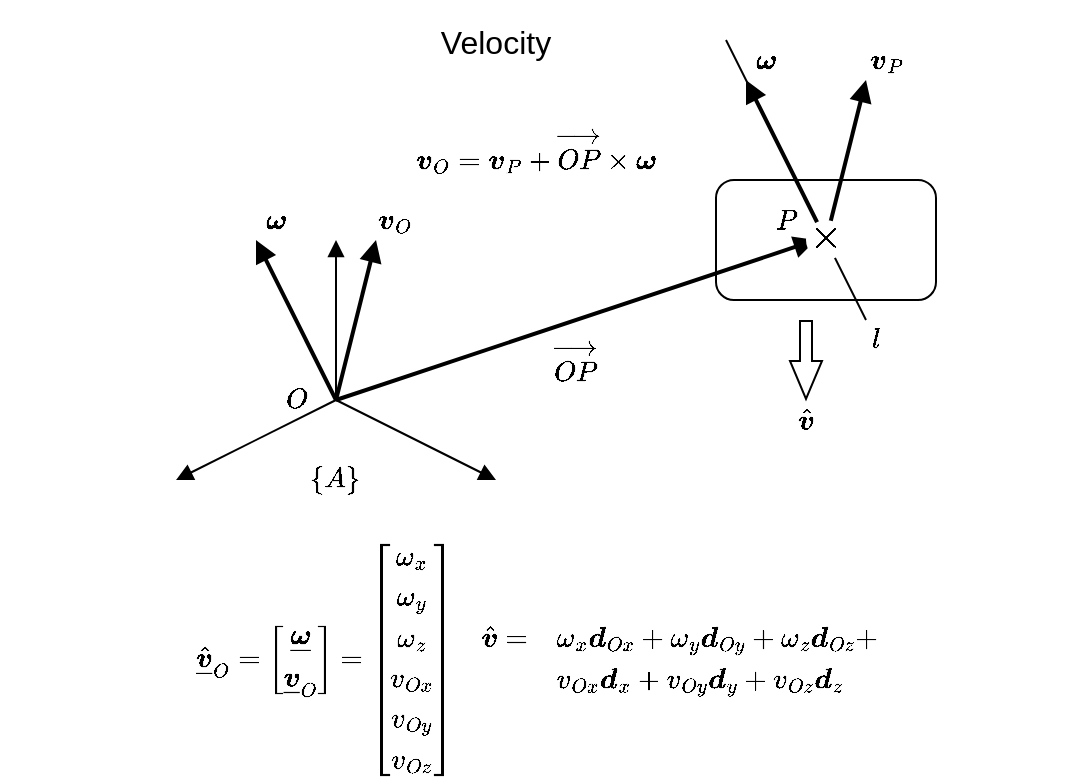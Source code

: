 <mxfile version="20.8.20" type="device"><diagram name="Page-1" id="5tuTOmzimKmYVilFTqrT"><mxGraphModel dx="880" dy="488" grid="1" gridSize="10" guides="1" tooltips="1" connect="1" arrows="1" fold="1" page="1" pageScale="1" pageWidth="1169" pageHeight="827" math="1" shadow="0"><root><mxCell id="0"/><mxCell id="1" parent="0"/><mxCell id="_CCPbM_SMrkFNTm4F9o_-1" value="" style="endArrow=block;html=1;rounded=0;endFill=1;" parent="1" edge="1"><mxGeometry width="50" height="50" relative="1" as="geometry"><mxPoint x="360" y="560" as="sourcePoint"/><mxPoint x="360" y="480" as="targetPoint"/></mxGeometry></mxCell><mxCell id="_CCPbM_SMrkFNTm4F9o_-2" value="" style="endArrow=block;html=1;rounded=0;endFill=1;" parent="1" edge="1"><mxGeometry width="50" height="50" relative="1" as="geometry"><mxPoint x="360" y="560" as="sourcePoint"/><mxPoint x="280" y="600" as="targetPoint"/></mxGeometry></mxCell><mxCell id="_CCPbM_SMrkFNTm4F9o_-3" value="" style="endArrow=block;html=1;rounded=0;endFill=1;" parent="1" edge="1"><mxGeometry width="50" height="50" relative="1" as="geometry"><mxPoint x="360" y="560" as="sourcePoint"/><mxPoint x="440" y="600" as="targetPoint"/></mxGeometry></mxCell><mxCell id="_CCPbM_SMrkFNTm4F9o_-4" value="$$\{A\}$$" style="text;html=1;strokeColor=none;fillColor=none;align=center;verticalAlign=middle;whiteSpace=wrap;rounded=0;" parent="1" vertex="1"><mxGeometry x="340" y="580" width="40" height="40" as="geometry"/></mxCell><mxCell id="_CCPbM_SMrkFNTm4F9o_-5" value="" style="endArrow=block;html=1;rounded=0;endFill=1;strokeWidth=2;" parent="1" edge="1"><mxGeometry width="50" height="50" relative="1" as="geometry"><mxPoint x="360" y="560" as="sourcePoint"/><mxPoint x="600" y="480" as="targetPoint"/></mxGeometry></mxCell><mxCell id="_CCPbM_SMrkFNTm4F9o_-6" value="$$\overrightarrow{OP}$$" style="text;html=1;strokeColor=none;fillColor=none;align=center;verticalAlign=middle;whiteSpace=wrap;rounded=0;" parent="1" vertex="1"><mxGeometry x="440" y="520" width="80" height="40" as="geometry"/></mxCell><mxCell id="_CCPbM_SMrkFNTm4F9o_-7" value="$$\huge{\times}$$" style="text;html=1;strokeColor=none;fillColor=none;align=center;verticalAlign=middle;whiteSpace=wrap;rounded=0;" parent="1" vertex="1"><mxGeometry x="585" y="460" width="40" height="40" as="geometry"/></mxCell><mxCell id="_CCPbM_SMrkFNTm4F9o_-9" value="" style="endArrow=block;html=1;rounded=0;endFill=1;strokeWidth=2;exitX=1;exitY=1;exitDx=0;exitDy=0;" parent="1" edge="1"><mxGeometry width="50" height="50" relative="1" as="geometry"><mxPoint x="605" y="480" as="sourcePoint"/><mxPoint x="565" y="400" as="targetPoint"/></mxGeometry></mxCell><mxCell id="_CCPbM_SMrkFNTm4F9o_-10" value="$$\boldsymbol{v}_O$$" style="text;html=1;strokeColor=none;fillColor=none;align=center;verticalAlign=middle;whiteSpace=wrap;rounded=0;" parent="1" vertex="1"><mxGeometry x="370" y="450" width="40" height="40" as="geometry"/></mxCell><mxCell id="_CCPbM_SMrkFNTm4F9o_-11" value="" style="endArrow=block;html=1;rounded=0;endFill=1;strokeWidth=2;" parent="1" edge="1"><mxGeometry width="50" height="50" relative="1" as="geometry"><mxPoint x="360" y="560" as="sourcePoint"/><mxPoint x="380" y="480" as="targetPoint"/></mxGeometry></mxCell><mxCell id="_CCPbM_SMrkFNTm4F9o_-13" value="$$O$$" style="text;html=1;strokeColor=none;fillColor=none;align=center;verticalAlign=middle;whiteSpace=wrap;rounded=0;fontSize=12;" parent="1" vertex="1"><mxGeometry x="320" y="540" width="40" height="40" as="geometry"/></mxCell><mxCell id="_CCPbM_SMrkFNTm4F9o_-15" value="" style="endArrow=block;html=1;rounded=0;endFill=1;strokeWidth=2;exitX=1;exitY=1;exitDx=0;exitDy=0;" parent="1" edge="1"><mxGeometry width="50" height="50" relative="1" as="geometry"><mxPoint x="360" y="560" as="sourcePoint"/><mxPoint x="320" y="480" as="targetPoint"/></mxGeometry></mxCell><mxCell id="_CCPbM_SMrkFNTm4F9o_-16" value="" style="endArrow=none;html=1;rounded=0;" parent="1" edge="1"><mxGeometry width="50" height="50" relative="1" as="geometry"><mxPoint x="625" y="520" as="sourcePoint"/><mxPoint x="555" y="380" as="targetPoint"/></mxGeometry></mxCell><mxCell id="_CCPbM_SMrkFNTm4F9o_-19" value="" style="endArrow=block;html=1;rounded=0;endFill=1;strokeWidth=2;exitX=1;exitY=1;exitDx=0;exitDy=0;" parent="1" edge="1"><mxGeometry width="50" height="50" relative="1" as="geometry"><mxPoint x="605" y="480" as="sourcePoint"/><mxPoint x="625" y="400" as="targetPoint"/></mxGeometry></mxCell><mxCell id="_CCPbM_SMrkFNTm4F9o_-20" value="$$P$$" style="text;html=1;strokeColor=none;fillColor=none;align=center;verticalAlign=middle;whiteSpace=wrap;rounded=0;" parent="1" vertex="1"><mxGeometry x="565" y="450" width="40" height="40" as="geometry"/></mxCell><mxCell id="_CCPbM_SMrkFNTm4F9o_-21" value="$$\boldsymbol{\omega}$$" style="text;html=1;strokeColor=none;fillColor=none;align=center;verticalAlign=middle;whiteSpace=wrap;rounded=0;fontSize=12;" parent="1" vertex="1"><mxGeometry x="310" y="450" width="40" height="40" as="geometry"/></mxCell><mxCell id="_CCPbM_SMrkFNTm4F9o_-22" value="$$l$$" style="text;html=1;strokeColor=none;fillColor=none;align=center;verticalAlign=middle;whiteSpace=wrap;rounded=0;fontSize=12;" parent="1" vertex="1"><mxGeometry x="610" y="510" width="40" height="40" as="geometry"/></mxCell><mxCell id="_CCPbM_SMrkFNTm4F9o_-23" value="$$\boldsymbol{\omega}$$" style="text;html=1;strokeColor=none;fillColor=none;align=center;verticalAlign=middle;whiteSpace=wrap;rounded=0;fontSize=12;" parent="1" vertex="1"><mxGeometry x="555" y="370" width="40" height="40" as="geometry"/></mxCell><mxCell id="_CCPbM_SMrkFNTm4F9o_-24" value="$$\boldsymbol{v}_P&lt;br&gt;$$" style="text;html=1;strokeColor=none;fillColor=none;align=center;verticalAlign=middle;whiteSpace=wrap;rounded=0;" parent="1" vertex="1"><mxGeometry x="615" y="370" width="40" height="40" as="geometry"/></mxCell><mxCell id="_CCPbM_SMrkFNTm4F9o_-26" value="Velocity" style="text;html=1;strokeColor=none;fillColor=none;align=center;verticalAlign=middle;whiteSpace=wrap;rounded=0;fontSize=16;" parent="1" vertex="1"><mxGeometry x="400" y="360" width="80" height="41" as="geometry"/></mxCell><mxCell id="_CCPbM_SMrkFNTm4F9o_-27" value="" style="ellipse;whiteSpace=wrap;html=1;aspect=fixed;fontSize=16;strokeWidth=1;strokeColor=none;perimeterSpacing=1;" parent="1" vertex="1"><mxGeometry x="595" y="470" width="20" height="20" as="geometry"/></mxCell><mxCell id="_CCPbM_SMrkFNTm4F9o_-28" value="$$\huge{\times}$$" style="text;html=1;strokeColor=none;fillColor=none;align=center;verticalAlign=middle;whiteSpace=wrap;rounded=0;fontSize=12;strokeWidth=1;" parent="1" vertex="1"><mxGeometry x="590" y="465" width="30" height="30" as="geometry"/></mxCell><mxCell id="_CCPbM_SMrkFNTm4F9o_-30" value="$$\begin{array}{cc} \underline{\hat{\boldsymbol{v}}}_{O} = \left[\begin{array}{c} \underline{\boldsymbol{\omega}}\\ \underline{\boldsymbol{v}}_{O} \end{array}\right] = \left[\begin{array}{c} \omega_{x}\\ \omega_{y}\\ \omega_{z}\\ v_{Ox}\\ v_{Oy}\\ v_{Oz} \end{array}\right] &amp;amp; \begin{array}{rl} \hat{\boldsymbol{v}} = &amp;amp; \omega_{x}\boldsymbol{d}_{Ox}+\omega_{y}\boldsymbol{d}_{Oy}+\omega_{z}\boldsymbol{d}_{Oz}+\\ &amp;amp; v_{Ox}\boldsymbol{d}_{x}+v_{Oy}\boldsymbol{d}_{y}+v_{Oz}\boldsymbol{d}_{z} \end{array}\\ \text{coordinate vector} &amp;amp; \text{what it represents} \end{array}$$" style="text;html=1;strokeColor=none;fillColor=none;align=center;verticalAlign=middle;whiteSpace=wrap;rounded=0;fontSize=12;" parent="1" vertex="1"><mxGeometry x="240" y="680" width="440" height="40" as="geometry"/></mxCell><mxCell id="_CCPbM_SMrkFNTm4F9o_-32" value="" style="rounded=1;whiteSpace=wrap;html=1;strokeWidth=1;fontSize=12;fillColor=none;" parent="1" vertex="1"><mxGeometry x="550" y="450" width="110" height="60" as="geometry"/></mxCell><mxCell id="_CCPbM_SMrkFNTm4F9o_-34" value="" style="shape=flexArrow;endArrow=classic;html=1;rounded=0;fontSize=12;width=6;endSize=6;endWidth=9;" parent="1" edge="1"><mxGeometry width="50" height="50" relative="1" as="geometry"><mxPoint x="595" y="520" as="sourcePoint"/><mxPoint x="595" y="560" as="targetPoint"/></mxGeometry></mxCell><mxCell id="_CCPbM_SMrkFNTm4F9o_-35" value="$$\hat{\boldsymbol{v}}$$" style="text;html=1;strokeColor=none;fillColor=none;align=center;verticalAlign=middle;whiteSpace=wrap;rounded=0;fontSize=12;" parent="1" vertex="1"><mxGeometry x="575" y="550" width="40" height="40" as="geometry"/></mxCell><mxCell id="Zv18P2Gcf0JaFmh2TLmR-1" value="$$\boldsymbol{v}_{O}=\boldsymbol{v}_{P}+\overrightarrow{OP}\times\boldsymbol{\omega}$$" style="text;html=1;strokeColor=none;fillColor=none;align=center;verticalAlign=middle;whiteSpace=wrap;rounded=0;" vertex="1" parent="1"><mxGeometry x="400" y="414" width="120" height="40" as="geometry"/></mxCell></root></mxGraphModel></diagram></mxfile>